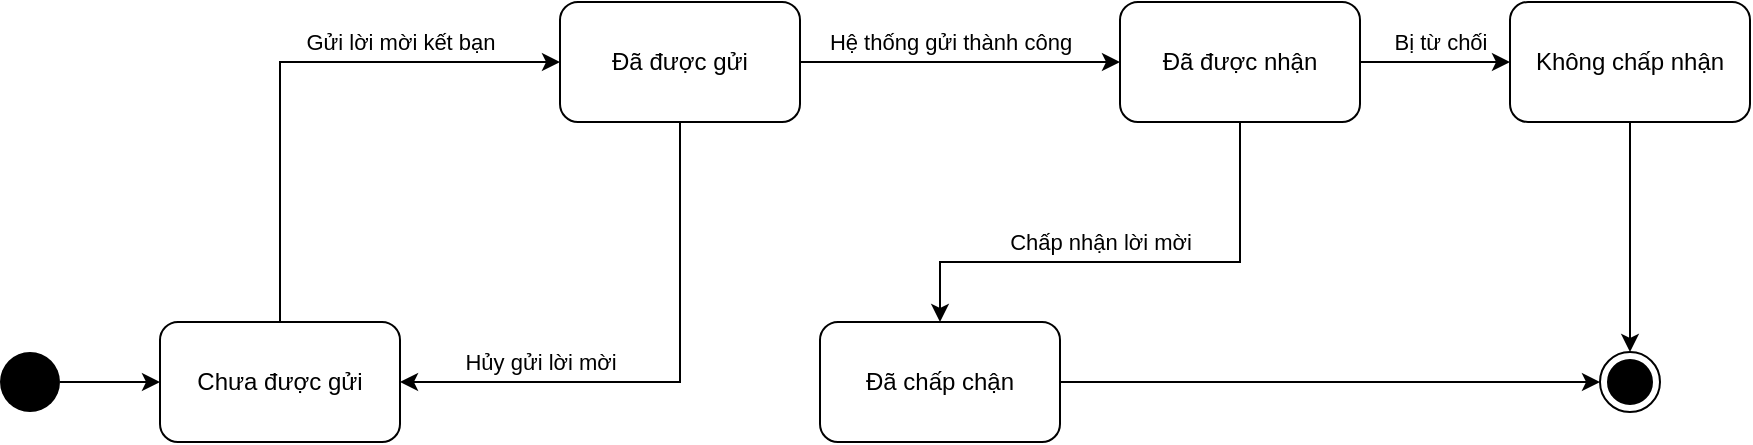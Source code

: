 <mxfile version="13.9.8" type="google"><diagram id="cu3m4lZv1ncXyYHkJQJ6" name="Page-1"><mxGraphModel dx="868" dy="1582" grid="1" gridSize="10" guides="1" tooltips="1" connect="1" arrows="1" fold="1" page="1" pageScale="1" pageWidth="850" pageHeight="1100" math="0" shadow="0"><root><mxCell id="0"/><mxCell id="1" parent="0"/><mxCell id="Gemc0oOnt0drcDR7vyf5-11" value="Hủy gửi lời mời" style="edgeStyle=orthogonalEdgeStyle;rounded=0;orthogonalLoop=1;jettySize=auto;html=1;entryX=1;entryY=0.5;entryDx=0;entryDy=0;entryPerimeter=0;" edge="1" parent="1" source="Ixzfr6fwG-O2ft2C6hiF-11" target="Gemc0oOnt0drcDR7vyf5-1"><mxGeometry x="0.481" y="-10" relative="1" as="geometry"><Array as="points"><mxPoint x="420" y="-210"/></Array><mxPoint as="offset"/></mxGeometry></mxCell><mxCell id="Gemc0oOnt0drcDR7vyf5-13" value="Hệ thống gửi thành công" style="edgeStyle=orthogonalEdgeStyle;rounded=0;orthogonalLoop=1;jettySize=auto;html=1;entryX=0;entryY=0.5;entryDx=0;entryDy=0;" edge="1" parent="1" source="Ixzfr6fwG-O2ft2C6hiF-11" target="Gemc0oOnt0drcDR7vyf5-12"><mxGeometry x="-0.067" y="10" relative="1" as="geometry"><mxPoint as="offset"/></mxGeometry></mxCell><mxCell id="Ixzfr6fwG-O2ft2C6hiF-11" value="Đã được gửi" style="rounded=1;whiteSpace=wrap;html=1;" parent="1" vertex="1"><mxGeometry x="360" y="-400" width="120" height="60" as="geometry"/></mxCell><mxCell id="Gemc0oOnt0drcDR7vyf5-9" style="edgeStyle=orthogonalEdgeStyle;rounded=0;orthogonalLoop=1;jettySize=auto;html=1;exitX=1;exitY=0.5;exitDx=0;exitDy=0;entryX=0;entryY=0.5;entryDx=0;entryDy=0;" edge="1" parent="1" source="Ixzfr6fwG-O2ft2C6hiF-9" target="Ixzfr6fwG-O2ft2C6hiF-22"><mxGeometry relative="1" as="geometry"><mxPoint x="720" y="-210" as="sourcePoint"/></mxGeometry></mxCell><mxCell id="Ixzfr6fwG-O2ft2C6hiF-22" value="" style="ellipse;html=1;shape=endState;fillColor=#000000;strokeColor=#000000;" parent="1" vertex="1"><mxGeometry x="880" y="-225" width="30" height="30" as="geometry"/></mxCell><mxCell id="Gemc0oOnt0drcDR7vyf5-1" value="Chưa được gửi" style="rounded=1;whiteSpace=wrap;html=1;" vertex="1" parent="1"><mxGeometry x="160" y="-240" width="120" height="60" as="geometry"/></mxCell><mxCell id="Gemc0oOnt0drcDR7vyf5-4" style="edgeStyle=orthogonalEdgeStyle;rounded=0;orthogonalLoop=1;jettySize=auto;html=1;" edge="1" parent="1" source="Gemc0oOnt0drcDR7vyf5-3" target="Gemc0oOnt0drcDR7vyf5-1"><mxGeometry relative="1" as="geometry"/></mxCell><mxCell id="Gemc0oOnt0drcDR7vyf5-3" value="" style="ellipse;fillColor=#000000;strokeColor=none;" vertex="1" parent="1"><mxGeometry x="80" y="-225" width="30" height="30" as="geometry"/></mxCell><mxCell id="Ixzfr6fwG-O2ft2C6hiF-9" value="Đã chấp chận" style="rounded=1;whiteSpace=wrap;html=1;" parent="1" vertex="1"><mxGeometry x="490" y="-240" width="120" height="60" as="geometry"/></mxCell><mxCell id="Gemc0oOnt0drcDR7vyf5-5" value="Gửi lời mời kết bạn" style="edgeStyle=orthogonalEdgeStyle;rounded=0;orthogonalLoop=1;jettySize=auto;html=1;exitX=0.5;exitY=0;exitDx=0;exitDy=0;entryX=0;entryY=0.5;entryDx=0;entryDy=0;" edge="1" parent="1" source="Gemc0oOnt0drcDR7vyf5-1" target="Ixzfr6fwG-O2ft2C6hiF-11"><mxGeometry x="0.407" y="10" relative="1" as="geometry"><mxPoint as="offset"/><mxPoint x="120" y="-210" as="sourcePoint"/><mxPoint x="380" y="-340" as="targetPoint"/><Array as="points"/></mxGeometry></mxCell><mxCell id="Gemc0oOnt0drcDR7vyf5-14" value="Chấp nhận lời mời" style="edgeStyle=orthogonalEdgeStyle;rounded=0;orthogonalLoop=1;jettySize=auto;html=1;entryX=0.5;entryY=0;entryDx=0;entryDy=0;exitX=0.5;exitY=1;exitDx=0;exitDy=0;" edge="1" parent="1" source="Gemc0oOnt0drcDR7vyf5-12" target="Ixzfr6fwG-O2ft2C6hiF-9"><mxGeometry x="0.12" y="-10" relative="1" as="geometry"><Array as="points"><mxPoint x="700" y="-270"/><mxPoint x="550" y="-270"/></Array><mxPoint as="offset"/></mxGeometry></mxCell><mxCell id="Gemc0oOnt0drcDR7vyf5-16" value="Bị từ chối" style="edgeStyle=orthogonalEdgeStyle;rounded=0;orthogonalLoop=1;jettySize=auto;html=1;exitX=1;exitY=0.5;exitDx=0;exitDy=0;" edge="1" parent="1" source="Gemc0oOnt0drcDR7vyf5-12" target="Gemc0oOnt0drcDR7vyf5-15"><mxGeometry x="0.067" y="10" relative="1" as="geometry"><mxPoint as="offset"/></mxGeometry></mxCell><mxCell id="Gemc0oOnt0drcDR7vyf5-12" value="Đã được nhận" style="rounded=1;whiteSpace=wrap;html=1;" vertex="1" parent="1"><mxGeometry x="640" y="-400" width="120" height="60" as="geometry"/></mxCell><mxCell id="Gemc0oOnt0drcDR7vyf5-17" style="edgeStyle=orthogonalEdgeStyle;rounded=0;orthogonalLoop=1;jettySize=auto;html=1;entryX=0.5;entryY=0;entryDx=0;entryDy=0;" edge="1" parent="1" source="Gemc0oOnt0drcDR7vyf5-15" target="Ixzfr6fwG-O2ft2C6hiF-22"><mxGeometry relative="1" as="geometry"><mxPoint x="890" y="-240" as="targetPoint"/></mxGeometry></mxCell><mxCell id="Gemc0oOnt0drcDR7vyf5-15" value="Không chấp nhận" style="rounded=1;whiteSpace=wrap;html=1;" vertex="1" parent="1"><mxGeometry x="835" y="-400" width="120" height="60" as="geometry"/></mxCell></root></mxGraphModel></diagram></mxfile>